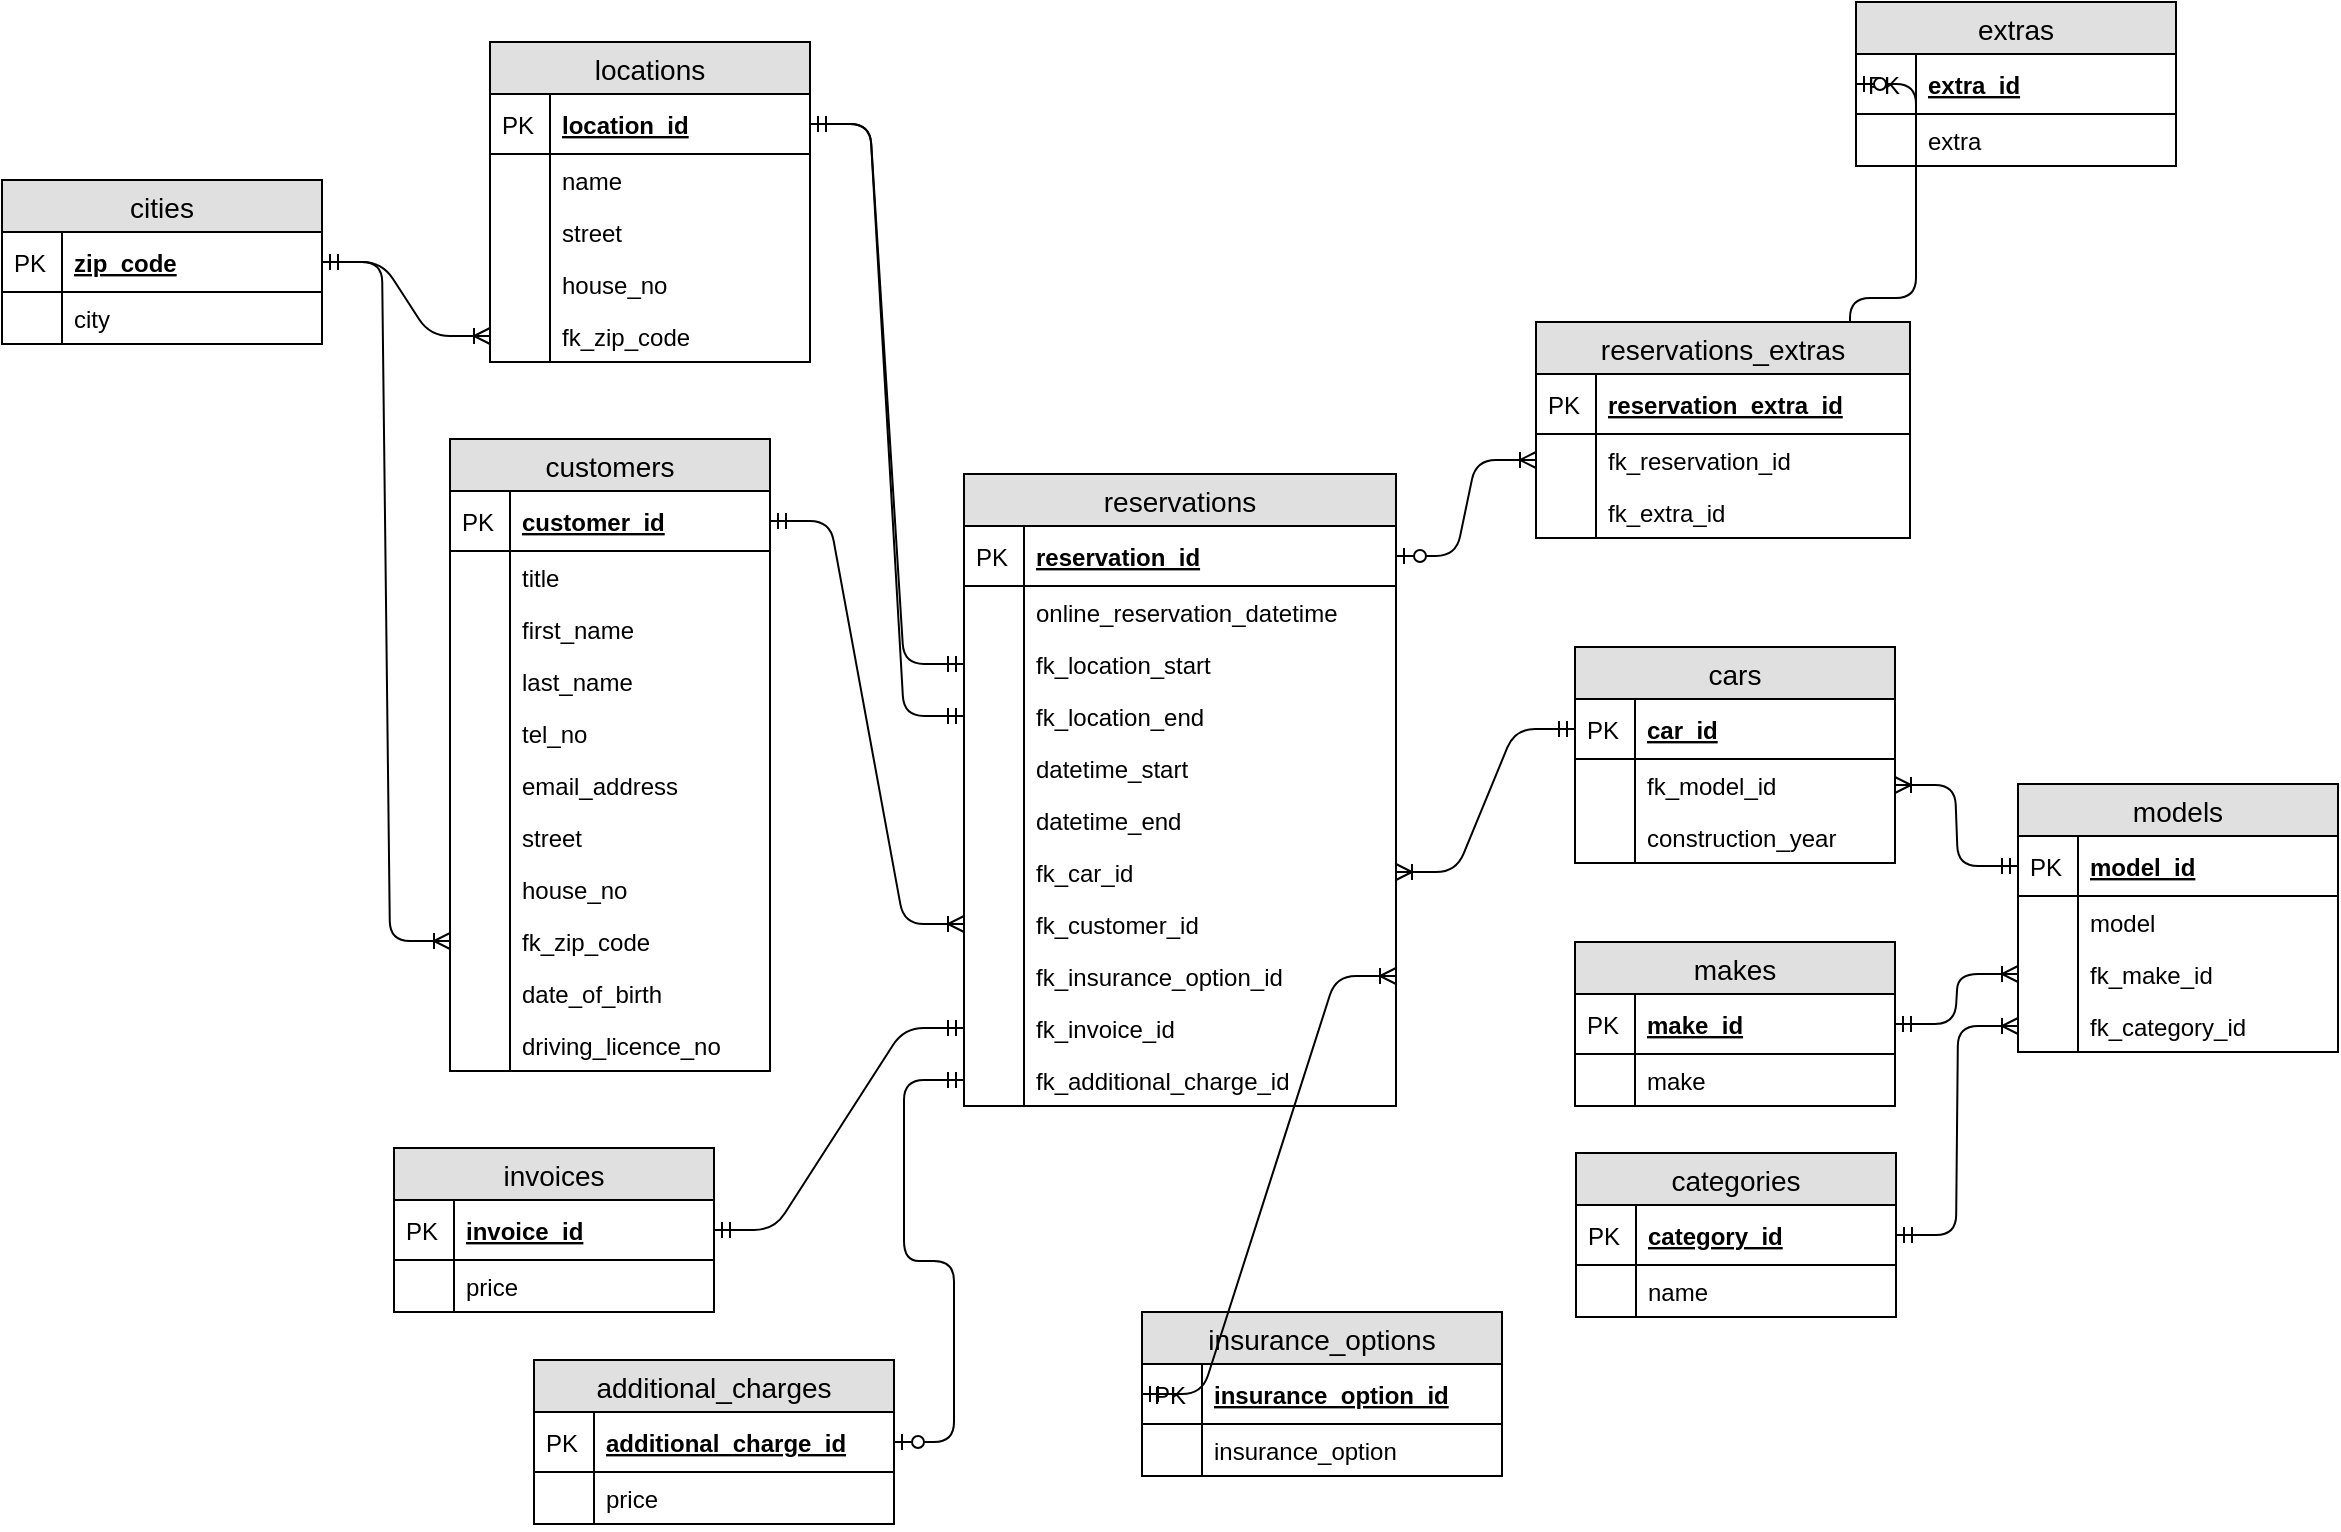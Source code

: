 <mxfile version="12.2.3" type="device" pages="1"><diagram id="7n17iwFOyVuLEDypHXCQ" name="Page-1"><mxGraphModel dx="1344" dy="816" grid="1" gridSize="10" guides="1" tooltips="1" connect="1" arrows="1" fold="1" page="1" pageScale="1" pageWidth="1169" pageHeight="827" math="0" shadow="0"><root><mxCell id="0"/><mxCell id="1" parent="0"/><mxCell id="Y1D33c3hWaW3C7XZ-ANZ-5" value="reservations" style="swimlane;fontStyle=0;childLayout=stackLayout;horizontal=1;startSize=26;fillColor=#e0e0e0;horizontalStack=0;resizeParent=1;resizeParentMax=0;resizeLast=0;collapsible=1;marginBottom=0;swimlaneFillColor=#ffffff;align=center;fontSize=14;" parent="1" vertex="1"><mxGeometry x="481" y="256" width="216" height="316" as="geometry"/></mxCell><mxCell id="Y1D33c3hWaW3C7XZ-ANZ-6" value="reservation_id" style="shape=partialRectangle;top=0;left=0;right=0;bottom=1;align=left;verticalAlign=middle;fillColor=none;spacingLeft=34;spacingRight=4;overflow=hidden;rotatable=0;points=[[0,0.5],[1,0.5]];portConstraint=eastwest;dropTarget=0;fontStyle=5;fontSize=12;" parent="Y1D33c3hWaW3C7XZ-ANZ-5" vertex="1"><mxGeometry y="26" width="216" height="30" as="geometry"/></mxCell><mxCell id="Y1D33c3hWaW3C7XZ-ANZ-7" value="PK" style="shape=partialRectangle;top=0;left=0;bottom=0;fillColor=none;align=left;verticalAlign=middle;spacingLeft=4;spacingRight=4;overflow=hidden;rotatable=0;points=[];portConstraint=eastwest;part=1;fontSize=12;" parent="Y1D33c3hWaW3C7XZ-ANZ-6" vertex="1" connectable="0"><mxGeometry width="30" height="30" as="geometry"/></mxCell><mxCell id="Ed9qlOw1HMcTBGeMo-ZO-76" value="online_reservation_datetime" style="shape=partialRectangle;top=0;left=0;right=0;bottom=0;align=left;verticalAlign=top;fillColor=none;spacingLeft=34;spacingRight=4;overflow=hidden;rotatable=0;points=[[0,0.5],[1,0.5]];portConstraint=eastwest;dropTarget=0;fontSize=12;" parent="Y1D33c3hWaW3C7XZ-ANZ-5" vertex="1"><mxGeometry y="56" width="216" height="26" as="geometry"/></mxCell><mxCell id="Ed9qlOw1HMcTBGeMo-ZO-77" value="" style="shape=partialRectangle;top=0;left=0;bottom=0;fillColor=none;align=left;verticalAlign=top;spacingLeft=4;spacingRight=4;overflow=hidden;rotatable=0;points=[];portConstraint=eastwest;part=1;fontSize=12;" parent="Ed9qlOw1HMcTBGeMo-ZO-76" vertex="1" connectable="0"><mxGeometry width="30" height="26" as="geometry"/></mxCell><mxCell id="Y1D33c3hWaW3C7XZ-ANZ-8" value="fk_location_start" style="shape=partialRectangle;top=0;left=0;right=0;bottom=0;align=left;verticalAlign=top;fillColor=none;spacingLeft=34;spacingRight=4;overflow=hidden;rotatable=0;points=[[0,0.5],[1,0.5]];portConstraint=eastwest;dropTarget=0;fontSize=12;" parent="Y1D33c3hWaW3C7XZ-ANZ-5" vertex="1"><mxGeometry y="82" width="216" height="26" as="geometry"/></mxCell><mxCell id="Y1D33c3hWaW3C7XZ-ANZ-9" value="" style="shape=partialRectangle;top=0;left=0;bottom=0;fillColor=none;align=left;verticalAlign=top;spacingLeft=4;spacingRight=4;overflow=hidden;rotatable=0;points=[];portConstraint=eastwest;part=1;fontSize=12;" parent="Y1D33c3hWaW3C7XZ-ANZ-8" vertex="1" connectable="0"><mxGeometry width="30" height="26" as="geometry"/></mxCell><mxCell id="Y1D33c3hWaW3C7XZ-ANZ-10" value="fk_location_end" style="shape=partialRectangle;top=0;left=0;right=0;bottom=0;align=left;verticalAlign=top;fillColor=none;spacingLeft=34;spacingRight=4;overflow=hidden;rotatable=0;points=[[0,0.5],[1,0.5]];portConstraint=eastwest;dropTarget=0;fontSize=12;" parent="Y1D33c3hWaW3C7XZ-ANZ-5" vertex="1"><mxGeometry y="108" width="216" height="26" as="geometry"/></mxCell><mxCell id="Y1D33c3hWaW3C7XZ-ANZ-11" value="" style="shape=partialRectangle;top=0;left=0;bottom=0;fillColor=none;align=left;verticalAlign=top;spacingLeft=4;spacingRight=4;overflow=hidden;rotatable=0;points=[];portConstraint=eastwest;part=1;fontSize=12;" parent="Y1D33c3hWaW3C7XZ-ANZ-10" vertex="1" connectable="0"><mxGeometry width="30" height="26" as="geometry"/></mxCell><mxCell id="Y1D33c3hWaW3C7XZ-ANZ-16" value="datetime_start" style="shape=partialRectangle;top=0;left=0;right=0;bottom=0;align=left;verticalAlign=top;fillColor=none;spacingLeft=34;spacingRight=4;overflow=hidden;rotatable=0;points=[[0,0.5],[1,0.5]];portConstraint=eastwest;dropTarget=0;fontSize=12;" parent="Y1D33c3hWaW3C7XZ-ANZ-5" vertex="1"><mxGeometry y="134" width="216" height="26" as="geometry"/></mxCell><mxCell id="Y1D33c3hWaW3C7XZ-ANZ-17" value="" style="shape=partialRectangle;top=0;left=0;bottom=0;fillColor=none;align=left;verticalAlign=top;spacingLeft=4;spacingRight=4;overflow=hidden;rotatable=0;points=[];portConstraint=eastwest;part=1;fontSize=12;" parent="Y1D33c3hWaW3C7XZ-ANZ-16" vertex="1" connectable="0"><mxGeometry width="30" height="26" as="geometry"/></mxCell><mxCell id="Y1D33c3hWaW3C7XZ-ANZ-12" value="datetime_end" style="shape=partialRectangle;top=0;left=0;right=0;bottom=0;align=left;verticalAlign=top;fillColor=none;spacingLeft=34;spacingRight=4;overflow=hidden;rotatable=0;points=[[0,0.5],[1,0.5]];portConstraint=eastwest;dropTarget=0;fontSize=12;" parent="Y1D33c3hWaW3C7XZ-ANZ-5" vertex="1"><mxGeometry y="160" width="216" height="26" as="geometry"/></mxCell><mxCell id="Y1D33c3hWaW3C7XZ-ANZ-13" value="" style="shape=partialRectangle;top=0;left=0;bottom=0;fillColor=none;align=left;verticalAlign=top;spacingLeft=4;spacingRight=4;overflow=hidden;rotatable=0;points=[];portConstraint=eastwest;part=1;fontSize=12;" parent="Y1D33c3hWaW3C7XZ-ANZ-12" vertex="1" connectable="0"><mxGeometry width="30" height="26" as="geometry"/></mxCell><mxCell id="Y1D33c3hWaW3C7XZ-ANZ-68" value="fk_car_id" style="shape=partialRectangle;top=0;left=0;right=0;bottom=0;align=left;verticalAlign=top;fillColor=none;spacingLeft=34;spacingRight=4;overflow=hidden;rotatable=0;points=[[0,0.5],[1,0.5]];portConstraint=eastwest;dropTarget=0;fontSize=12;" parent="Y1D33c3hWaW3C7XZ-ANZ-5" vertex="1"><mxGeometry y="186" width="216" height="26" as="geometry"/></mxCell><mxCell id="Y1D33c3hWaW3C7XZ-ANZ-69" value="" style="shape=partialRectangle;top=0;left=0;bottom=0;fillColor=none;align=left;verticalAlign=top;spacingLeft=4;spacingRight=4;overflow=hidden;rotatable=0;points=[];portConstraint=eastwest;part=1;fontSize=12;" parent="Y1D33c3hWaW3C7XZ-ANZ-68" vertex="1" connectable="0"><mxGeometry width="30" height="26" as="geometry"/></mxCell><mxCell id="Y1D33c3hWaW3C7XZ-ANZ-96" value="fk_customer_id" style="shape=partialRectangle;top=0;left=0;right=0;bottom=0;align=left;verticalAlign=top;fillColor=none;spacingLeft=34;spacingRight=4;overflow=hidden;rotatable=0;points=[[0,0.5],[1,0.5]];portConstraint=eastwest;dropTarget=0;fontSize=12;" parent="Y1D33c3hWaW3C7XZ-ANZ-5" vertex="1"><mxGeometry y="212" width="216" height="26" as="geometry"/></mxCell><mxCell id="Y1D33c3hWaW3C7XZ-ANZ-97" value="" style="shape=partialRectangle;top=0;left=0;bottom=0;fillColor=none;align=left;verticalAlign=top;spacingLeft=4;spacingRight=4;overflow=hidden;rotatable=0;points=[];portConstraint=eastwest;part=1;fontSize=12;" parent="Y1D33c3hWaW3C7XZ-ANZ-96" vertex="1" connectable="0"><mxGeometry width="30" height="26" as="geometry"/></mxCell><mxCell id="Y1D33c3hWaW3C7XZ-ANZ-158" value="fk_insurance_option_id" style="shape=partialRectangle;top=0;left=0;right=0;bottom=0;align=left;verticalAlign=top;fillColor=none;spacingLeft=34;spacingRight=4;overflow=hidden;rotatable=0;points=[[0,0.5],[1,0.5]];portConstraint=eastwest;dropTarget=0;fontSize=12;" parent="Y1D33c3hWaW3C7XZ-ANZ-5" vertex="1"><mxGeometry y="238" width="216" height="26" as="geometry"/></mxCell><mxCell id="Y1D33c3hWaW3C7XZ-ANZ-159" value="" style="shape=partialRectangle;top=0;left=0;bottom=0;fillColor=none;align=left;verticalAlign=top;spacingLeft=4;spacingRight=4;overflow=hidden;rotatable=0;points=[];portConstraint=eastwest;part=1;fontSize=12;" parent="Y1D33c3hWaW3C7XZ-ANZ-158" vertex="1" connectable="0"><mxGeometry width="30" height="26" as="geometry"/></mxCell><mxCell id="Ed9qlOw1HMcTBGeMo-ZO-42" value="fk_invoice_id" style="shape=partialRectangle;top=0;left=0;right=0;bottom=0;align=left;verticalAlign=top;fillColor=none;spacingLeft=34;spacingRight=4;overflow=hidden;rotatable=0;points=[[0,0.5],[1,0.5]];portConstraint=eastwest;dropTarget=0;fontSize=12;" parent="Y1D33c3hWaW3C7XZ-ANZ-5" vertex="1"><mxGeometry y="264" width="216" height="26" as="geometry"/></mxCell><mxCell id="Ed9qlOw1HMcTBGeMo-ZO-43" value="" style="shape=partialRectangle;top=0;left=0;bottom=0;fillColor=none;align=left;verticalAlign=top;spacingLeft=4;spacingRight=4;overflow=hidden;rotatable=0;points=[];portConstraint=eastwest;part=1;fontSize=12;" parent="Ed9qlOw1HMcTBGeMo-ZO-42" vertex="1" connectable="0"><mxGeometry width="30" height="26" as="geometry"/></mxCell><mxCell id="Ed9qlOw1HMcTBGeMo-ZO-84" value="fk_additional_charge_id" style="shape=partialRectangle;top=0;left=0;right=0;bottom=0;align=left;verticalAlign=top;fillColor=none;spacingLeft=34;spacingRight=4;overflow=hidden;rotatable=0;points=[[0,0.5],[1,0.5]];portConstraint=eastwest;dropTarget=0;fontSize=12;" parent="Y1D33c3hWaW3C7XZ-ANZ-5" vertex="1"><mxGeometry y="290" width="216" height="26" as="geometry"/></mxCell><mxCell id="Ed9qlOw1HMcTBGeMo-ZO-85" value="" style="shape=partialRectangle;top=0;left=0;bottom=0;fillColor=none;align=left;verticalAlign=top;spacingLeft=4;spacingRight=4;overflow=hidden;rotatable=0;points=[];portConstraint=eastwest;part=1;fontSize=12;" parent="Ed9qlOw1HMcTBGeMo-ZO-84" vertex="1" connectable="0"><mxGeometry width="30" height="26" as="geometry"/></mxCell><mxCell id="Y1D33c3hWaW3C7XZ-ANZ-18" value="locations" style="swimlane;fontStyle=0;childLayout=stackLayout;horizontal=1;startSize=26;fillColor=#e0e0e0;horizontalStack=0;resizeParent=1;resizeParentMax=0;resizeLast=0;collapsible=1;marginBottom=0;swimlaneFillColor=#ffffff;align=center;fontSize=14;" parent="1" vertex="1"><mxGeometry x="244" y="40" width="160" height="160" as="geometry"/></mxCell><mxCell id="Y1D33c3hWaW3C7XZ-ANZ-52" value="location_id" style="shape=partialRectangle;top=0;left=0;right=0;bottom=1;align=left;verticalAlign=middle;fillColor=none;spacingLeft=34;spacingRight=4;overflow=hidden;rotatable=0;points=[[0,0.5],[1,0.5]];portConstraint=eastwest;dropTarget=0;fontStyle=5;fontSize=12;" parent="Y1D33c3hWaW3C7XZ-ANZ-18" vertex="1"><mxGeometry y="26" width="160" height="30" as="geometry"/></mxCell><mxCell id="Y1D33c3hWaW3C7XZ-ANZ-53" value="PK" style="shape=partialRectangle;top=0;left=0;bottom=0;fillColor=none;align=left;verticalAlign=middle;spacingLeft=4;spacingRight=4;overflow=hidden;rotatable=0;points=[];portConstraint=eastwest;part=1;fontSize=12;" parent="Y1D33c3hWaW3C7XZ-ANZ-52" vertex="1" connectable="0"><mxGeometry width="30" height="30" as="geometry"/></mxCell><mxCell id="Y1D33c3hWaW3C7XZ-ANZ-21" value="name" style="shape=partialRectangle;top=0;left=0;right=0;bottom=0;align=left;verticalAlign=top;fillColor=none;spacingLeft=34;spacingRight=4;overflow=hidden;rotatable=0;points=[[0,0.5],[1,0.5]];portConstraint=eastwest;dropTarget=0;fontSize=12;" parent="Y1D33c3hWaW3C7XZ-ANZ-18" vertex="1"><mxGeometry y="56" width="160" height="26" as="geometry"/></mxCell><mxCell id="Y1D33c3hWaW3C7XZ-ANZ-22" value="" style="shape=partialRectangle;top=0;left=0;bottom=0;fillColor=none;align=left;verticalAlign=top;spacingLeft=4;spacingRight=4;overflow=hidden;rotatable=0;points=[];portConstraint=eastwest;part=1;fontSize=12;" parent="Y1D33c3hWaW3C7XZ-ANZ-21" vertex="1" connectable="0"><mxGeometry width="30" height="26" as="geometry"/></mxCell><mxCell id="Y1D33c3hWaW3C7XZ-ANZ-23" value="street" style="shape=partialRectangle;top=0;left=0;right=0;bottom=0;align=left;verticalAlign=top;fillColor=none;spacingLeft=34;spacingRight=4;overflow=hidden;rotatable=0;points=[[0,0.5],[1,0.5]];portConstraint=eastwest;dropTarget=0;fontSize=12;" parent="Y1D33c3hWaW3C7XZ-ANZ-18" vertex="1"><mxGeometry y="82" width="160" height="26" as="geometry"/></mxCell><mxCell id="Y1D33c3hWaW3C7XZ-ANZ-24" value="" style="shape=partialRectangle;top=0;left=0;bottom=0;fillColor=none;align=left;verticalAlign=top;spacingLeft=4;spacingRight=4;overflow=hidden;rotatable=0;points=[];portConstraint=eastwest;part=1;fontSize=12;" parent="Y1D33c3hWaW3C7XZ-ANZ-23" vertex="1" connectable="0"><mxGeometry width="30" height="26" as="geometry"/></mxCell><mxCell id="Y1D33c3hWaW3C7XZ-ANZ-25" value="house_no" style="shape=partialRectangle;top=0;left=0;right=0;bottom=0;align=left;verticalAlign=top;fillColor=none;spacingLeft=34;spacingRight=4;overflow=hidden;rotatable=0;points=[[0,0.5],[1,0.5]];portConstraint=eastwest;dropTarget=0;fontSize=12;" parent="Y1D33c3hWaW3C7XZ-ANZ-18" vertex="1"><mxGeometry y="108" width="160" height="26" as="geometry"/></mxCell><mxCell id="Y1D33c3hWaW3C7XZ-ANZ-26" value="" style="shape=partialRectangle;top=0;left=0;bottom=0;fillColor=none;align=left;verticalAlign=top;spacingLeft=4;spacingRight=4;overflow=hidden;rotatable=0;points=[];portConstraint=eastwest;part=1;fontSize=12;" parent="Y1D33c3hWaW3C7XZ-ANZ-25" vertex="1" connectable="0"><mxGeometry width="30" height="26" as="geometry"/></mxCell><mxCell id="Y1D33c3hWaW3C7XZ-ANZ-33" value="fk_zip_code" style="shape=partialRectangle;top=0;left=0;right=0;bottom=0;align=left;verticalAlign=top;fillColor=none;spacingLeft=34;spacingRight=4;overflow=hidden;rotatable=0;points=[[0,0.5],[1,0.5]];portConstraint=eastwest;dropTarget=0;fontSize=12;" parent="Y1D33c3hWaW3C7XZ-ANZ-18" vertex="1"><mxGeometry y="134" width="160" height="26" as="geometry"/></mxCell><mxCell id="Y1D33c3hWaW3C7XZ-ANZ-34" value="" style="shape=partialRectangle;top=0;left=0;bottom=0;fillColor=none;align=left;verticalAlign=top;spacingLeft=4;spacingRight=4;overflow=hidden;rotatable=0;points=[];portConstraint=eastwest;part=1;fontSize=12;" parent="Y1D33c3hWaW3C7XZ-ANZ-33" vertex="1" connectable="0"><mxGeometry width="30" height="26" as="geometry"/></mxCell><mxCell id="Y1D33c3hWaW3C7XZ-ANZ-35" value="cities" style="swimlane;fontStyle=0;childLayout=stackLayout;horizontal=1;startSize=26;fillColor=#e0e0e0;horizontalStack=0;resizeParent=1;resizeParentMax=0;resizeLast=0;collapsible=1;marginBottom=0;swimlaneFillColor=#ffffff;align=center;fontSize=14;" parent="1" vertex="1"><mxGeometry y="109" width="160" height="82" as="geometry"/></mxCell><mxCell id="Y1D33c3hWaW3C7XZ-ANZ-36" value="zip_code" style="shape=partialRectangle;top=0;left=0;right=0;bottom=1;align=left;verticalAlign=middle;fillColor=none;spacingLeft=34;spacingRight=4;overflow=hidden;rotatable=0;points=[[0,0.5],[1,0.5]];portConstraint=eastwest;dropTarget=0;fontStyle=5;fontSize=12;" parent="Y1D33c3hWaW3C7XZ-ANZ-35" vertex="1"><mxGeometry y="26" width="160" height="30" as="geometry"/></mxCell><mxCell id="Y1D33c3hWaW3C7XZ-ANZ-37" value="PK" style="shape=partialRectangle;top=0;left=0;bottom=0;fillColor=none;align=left;verticalAlign=middle;spacingLeft=4;spacingRight=4;overflow=hidden;rotatable=0;points=[];portConstraint=eastwest;part=1;fontSize=12;" parent="Y1D33c3hWaW3C7XZ-ANZ-36" vertex="1" connectable="0"><mxGeometry width="30" height="30" as="geometry"/></mxCell><mxCell id="Y1D33c3hWaW3C7XZ-ANZ-93" value="city" style="shape=partialRectangle;top=0;left=0;right=0;bottom=0;align=left;verticalAlign=top;fillColor=none;spacingLeft=34;spacingRight=4;overflow=hidden;rotatable=0;points=[[0,0.5],[1,0.5]];portConstraint=eastwest;dropTarget=0;fontSize=12;" parent="Y1D33c3hWaW3C7XZ-ANZ-35" vertex="1"><mxGeometry y="56" width="160" height="26" as="geometry"/></mxCell><mxCell id="Y1D33c3hWaW3C7XZ-ANZ-94" value="" style="shape=partialRectangle;top=0;left=0;bottom=0;fillColor=none;align=left;verticalAlign=top;spacingLeft=4;spacingRight=4;overflow=hidden;rotatable=0;points=[];portConstraint=eastwest;part=1;fontSize=12;" parent="Y1D33c3hWaW3C7XZ-ANZ-93" vertex="1" connectable="0"><mxGeometry width="30" height="26" as="geometry"/></mxCell><mxCell id="Y1D33c3hWaW3C7XZ-ANZ-54" value="" style="edgeStyle=entityRelationEdgeStyle;fontSize=12;html=1;endArrow=ERmandOne;startArrow=ERmandOne;strokeColor=#000000;entryX=0;entryY=0.5;entryDx=0;entryDy=0;exitX=1;exitY=0.5;exitDx=0;exitDy=0;" parent="1" source="Y1D33c3hWaW3C7XZ-ANZ-52" target="Y1D33c3hWaW3C7XZ-ANZ-8" edge="1"><mxGeometry width="100" height="100" relative="1" as="geometry"><mxPoint x="511" y="70" as="sourcePoint"/><mxPoint x="776" y="-81" as="targetPoint"/></mxGeometry></mxCell><mxCell id="Y1D33c3hWaW3C7XZ-ANZ-55" value="cars" style="swimlane;fontStyle=0;childLayout=stackLayout;horizontal=1;startSize=26;fillColor=#e0e0e0;horizontalStack=0;resizeParent=1;resizeParentMax=0;resizeLast=0;collapsible=1;marginBottom=0;swimlaneFillColor=#ffffff;align=center;fontSize=14;" parent="1" vertex="1"><mxGeometry x="786.5" y="342.5" width="160" height="108" as="geometry"/></mxCell><mxCell id="Y1D33c3hWaW3C7XZ-ANZ-56" value="car_id" style="shape=partialRectangle;top=0;left=0;right=0;bottom=1;align=left;verticalAlign=middle;fillColor=none;spacingLeft=34;spacingRight=4;overflow=hidden;rotatable=0;points=[[0,0.5],[1,0.5]];portConstraint=eastwest;dropTarget=0;fontStyle=5;fontSize=12;" parent="Y1D33c3hWaW3C7XZ-ANZ-55" vertex="1"><mxGeometry y="26" width="160" height="30" as="geometry"/></mxCell><mxCell id="Y1D33c3hWaW3C7XZ-ANZ-57" value="PK" style="shape=partialRectangle;top=0;left=0;bottom=0;fillColor=none;align=left;verticalAlign=middle;spacingLeft=4;spacingRight=4;overflow=hidden;rotatable=0;points=[];portConstraint=eastwest;part=1;fontSize=12;" parent="Y1D33c3hWaW3C7XZ-ANZ-56" vertex="1" connectable="0"><mxGeometry width="30" height="30" as="geometry"/></mxCell><mxCell id="Y1D33c3hWaW3C7XZ-ANZ-58" value="fk_model_id" style="shape=partialRectangle;top=0;left=0;right=0;bottom=0;align=left;verticalAlign=top;fillColor=none;spacingLeft=34;spacingRight=4;overflow=hidden;rotatable=0;points=[[0,0.5],[1,0.5]];portConstraint=eastwest;dropTarget=0;fontSize=12;" parent="Y1D33c3hWaW3C7XZ-ANZ-55" vertex="1"><mxGeometry y="56" width="160" height="26" as="geometry"/></mxCell><mxCell id="Y1D33c3hWaW3C7XZ-ANZ-59" value="" style="shape=partialRectangle;top=0;left=0;bottom=0;fillColor=none;align=left;verticalAlign=top;spacingLeft=4;spacingRight=4;overflow=hidden;rotatable=0;points=[];portConstraint=eastwest;part=1;fontSize=12;" parent="Y1D33c3hWaW3C7XZ-ANZ-58" vertex="1" connectable="0"><mxGeometry width="30" height="26" as="geometry"/></mxCell><mxCell id="Y1D33c3hWaW3C7XZ-ANZ-62" value="construction_year" style="shape=partialRectangle;top=0;left=0;right=0;bottom=0;align=left;verticalAlign=top;fillColor=none;spacingLeft=34;spacingRight=4;overflow=hidden;rotatable=0;points=[[0,0.5],[1,0.5]];portConstraint=eastwest;dropTarget=0;fontSize=12;" parent="Y1D33c3hWaW3C7XZ-ANZ-55" vertex="1"><mxGeometry y="82" width="160" height="26" as="geometry"/></mxCell><mxCell id="Y1D33c3hWaW3C7XZ-ANZ-63" value="" style="shape=partialRectangle;top=0;left=0;bottom=0;fillColor=none;align=left;verticalAlign=top;spacingLeft=4;spacingRight=4;overflow=hidden;rotatable=0;points=[];portConstraint=eastwest;part=1;fontSize=12;" parent="Y1D33c3hWaW3C7XZ-ANZ-62" vertex="1" connectable="0"><mxGeometry width="30" height="26" as="geometry"/></mxCell><mxCell id="Y1D33c3hWaW3C7XZ-ANZ-70" value="" style="edgeStyle=entityRelationEdgeStyle;fontSize=12;html=1;endArrow=ERmandOne;startArrow=ERoneToMany;strokeColor=#000000;exitX=1;exitY=0.5;exitDx=0;exitDy=0;entryX=0;entryY=0.5;entryDx=0;entryDy=0;startFill=0;endFill=0;" parent="1" source="Y1D33c3hWaW3C7XZ-ANZ-68" target="Y1D33c3hWaW3C7XZ-ANZ-56" edge="1"><mxGeometry width="100" height="100" relative="1" as="geometry"><mxPoint x="725.786" y="268" as="sourcePoint"/><mxPoint x="835.5" y="9.0" as="targetPoint"/></mxGeometry></mxCell><mxCell id="Y1D33c3hWaW3C7XZ-ANZ-71" value="customers" style="swimlane;fontStyle=0;childLayout=stackLayout;horizontal=1;startSize=26;fillColor=#e0e0e0;horizontalStack=0;resizeParent=1;resizeParentMax=0;resizeLast=0;collapsible=1;marginBottom=0;swimlaneFillColor=#ffffff;align=center;fontSize=14;" parent="1" vertex="1"><mxGeometry x="224" y="238.5" width="160" height="316" as="geometry"/></mxCell><mxCell id="Y1D33c3hWaW3C7XZ-ANZ-72" value="customer_id" style="shape=partialRectangle;top=0;left=0;right=0;bottom=1;align=left;verticalAlign=middle;fillColor=none;spacingLeft=34;spacingRight=4;overflow=hidden;rotatable=0;points=[[0,0.5],[1,0.5]];portConstraint=eastwest;dropTarget=0;fontStyle=5;fontSize=12;" parent="Y1D33c3hWaW3C7XZ-ANZ-71" vertex="1"><mxGeometry y="26" width="160" height="30" as="geometry"/></mxCell><mxCell id="Y1D33c3hWaW3C7XZ-ANZ-73" value="PK" style="shape=partialRectangle;top=0;left=0;bottom=0;fillColor=none;align=left;verticalAlign=middle;spacingLeft=4;spacingRight=4;overflow=hidden;rotatable=0;points=[];portConstraint=eastwest;part=1;fontSize=12;" parent="Y1D33c3hWaW3C7XZ-ANZ-72" vertex="1" connectable="0"><mxGeometry width="30" height="30" as="geometry"/></mxCell><mxCell id="Ed9qlOw1HMcTBGeMo-ZO-20" value="title" style="shape=partialRectangle;top=0;left=0;right=0;bottom=0;align=left;verticalAlign=top;fillColor=none;spacingLeft=34;spacingRight=4;overflow=hidden;rotatable=0;points=[[0,0.5],[1,0.5]];portConstraint=eastwest;dropTarget=0;fontSize=12;" parent="Y1D33c3hWaW3C7XZ-ANZ-71" vertex="1"><mxGeometry y="56" width="160" height="26" as="geometry"/></mxCell><mxCell id="Ed9qlOw1HMcTBGeMo-ZO-21" value="" style="shape=partialRectangle;top=0;left=0;bottom=0;fillColor=none;align=left;verticalAlign=top;spacingLeft=4;spacingRight=4;overflow=hidden;rotatable=0;points=[];portConstraint=eastwest;part=1;fontSize=12;" parent="Ed9qlOw1HMcTBGeMo-ZO-20" vertex="1" connectable="0"><mxGeometry width="30" height="26" as="geometry"/></mxCell><mxCell id="Y1D33c3hWaW3C7XZ-ANZ-74" value="first_name" style="shape=partialRectangle;top=0;left=0;right=0;bottom=0;align=left;verticalAlign=top;fillColor=none;spacingLeft=34;spacingRight=4;overflow=hidden;rotatable=0;points=[[0,0.5],[1,0.5]];portConstraint=eastwest;dropTarget=0;fontSize=12;" parent="Y1D33c3hWaW3C7XZ-ANZ-71" vertex="1"><mxGeometry y="82" width="160" height="26" as="geometry"/></mxCell><mxCell id="Y1D33c3hWaW3C7XZ-ANZ-75" value="" style="shape=partialRectangle;top=0;left=0;bottom=0;fillColor=none;align=left;verticalAlign=top;spacingLeft=4;spacingRight=4;overflow=hidden;rotatable=0;points=[];portConstraint=eastwest;part=1;fontSize=12;" parent="Y1D33c3hWaW3C7XZ-ANZ-74" vertex="1" connectable="0"><mxGeometry width="30" height="26" as="geometry"/></mxCell><mxCell id="Y1D33c3hWaW3C7XZ-ANZ-76" value="last_name" style="shape=partialRectangle;top=0;left=0;right=0;bottom=0;align=left;verticalAlign=top;fillColor=none;spacingLeft=34;spacingRight=4;overflow=hidden;rotatable=0;points=[[0,0.5],[1,0.5]];portConstraint=eastwest;dropTarget=0;fontSize=12;" parent="Y1D33c3hWaW3C7XZ-ANZ-71" vertex="1"><mxGeometry y="108" width="160" height="26" as="geometry"/></mxCell><mxCell id="Y1D33c3hWaW3C7XZ-ANZ-77" value="" style="shape=partialRectangle;top=0;left=0;bottom=0;fillColor=none;align=left;verticalAlign=top;spacingLeft=4;spacingRight=4;overflow=hidden;rotatable=0;points=[];portConstraint=eastwest;part=1;fontSize=12;" parent="Y1D33c3hWaW3C7XZ-ANZ-76" vertex="1" connectable="0"><mxGeometry width="30" height="26" as="geometry"/></mxCell><mxCell id="Ed9qlOw1HMcTBGeMo-ZO-22" value="tel_no" style="shape=partialRectangle;top=0;left=0;right=0;bottom=0;align=left;verticalAlign=top;fillColor=none;spacingLeft=34;spacingRight=4;overflow=hidden;rotatable=0;points=[[0,0.5],[1,0.5]];portConstraint=eastwest;dropTarget=0;fontSize=12;" parent="Y1D33c3hWaW3C7XZ-ANZ-71" vertex="1"><mxGeometry y="134" width="160" height="26" as="geometry"/></mxCell><mxCell id="Ed9qlOw1HMcTBGeMo-ZO-23" value="" style="shape=partialRectangle;top=0;left=0;bottom=0;fillColor=none;align=left;verticalAlign=top;spacingLeft=4;spacingRight=4;overflow=hidden;rotatable=0;points=[];portConstraint=eastwest;part=1;fontSize=12;" parent="Ed9qlOw1HMcTBGeMo-ZO-22" vertex="1" connectable="0"><mxGeometry width="30" height="26" as="geometry"/></mxCell><mxCell id="Ed9qlOw1HMcTBGeMo-ZO-18" value="email_address" style="shape=partialRectangle;top=0;left=0;right=0;bottom=0;align=left;verticalAlign=top;fillColor=none;spacingLeft=34;spacingRight=4;overflow=hidden;rotatable=0;points=[[0,0.5],[1,0.5]];portConstraint=eastwest;dropTarget=0;fontSize=12;" parent="Y1D33c3hWaW3C7XZ-ANZ-71" vertex="1"><mxGeometry y="160" width="160" height="26" as="geometry"/></mxCell><mxCell id="Ed9qlOw1HMcTBGeMo-ZO-19" value="" style="shape=partialRectangle;top=0;left=0;bottom=0;fillColor=none;align=left;verticalAlign=top;spacingLeft=4;spacingRight=4;overflow=hidden;rotatable=0;points=[];portConstraint=eastwest;part=1;fontSize=12;" parent="Ed9qlOw1HMcTBGeMo-ZO-18" vertex="1" connectable="0"><mxGeometry width="30" height="26" as="geometry"/></mxCell><mxCell id="Y1D33c3hWaW3C7XZ-ANZ-78" value="street" style="shape=partialRectangle;top=0;left=0;right=0;bottom=0;align=left;verticalAlign=top;fillColor=none;spacingLeft=34;spacingRight=4;overflow=hidden;rotatable=0;points=[[0,0.5],[1,0.5]];portConstraint=eastwest;dropTarget=0;fontSize=12;" parent="Y1D33c3hWaW3C7XZ-ANZ-71" vertex="1"><mxGeometry y="186" width="160" height="26" as="geometry"/></mxCell><mxCell id="Y1D33c3hWaW3C7XZ-ANZ-79" value="" style="shape=partialRectangle;top=0;left=0;bottom=0;fillColor=none;align=left;verticalAlign=top;spacingLeft=4;spacingRight=4;overflow=hidden;rotatable=0;points=[];portConstraint=eastwest;part=1;fontSize=12;" parent="Y1D33c3hWaW3C7XZ-ANZ-78" vertex="1" connectable="0"><mxGeometry width="30" height="26" as="geometry"/></mxCell><mxCell id="Y1D33c3hWaW3C7XZ-ANZ-80" value="house_no" style="shape=partialRectangle;top=0;left=0;right=0;bottom=0;align=left;verticalAlign=top;fillColor=none;spacingLeft=34;spacingRight=4;overflow=hidden;rotatable=0;points=[[0,0.5],[1,0.5]];portConstraint=eastwest;dropTarget=0;fontSize=12;" parent="Y1D33c3hWaW3C7XZ-ANZ-71" vertex="1"><mxGeometry y="212" width="160" height="26" as="geometry"/></mxCell><mxCell id="Y1D33c3hWaW3C7XZ-ANZ-81" value="" style="shape=partialRectangle;top=0;left=0;bottom=0;fillColor=none;align=left;verticalAlign=top;spacingLeft=4;spacingRight=4;overflow=hidden;rotatable=0;points=[];portConstraint=eastwest;part=1;fontSize=12;" parent="Y1D33c3hWaW3C7XZ-ANZ-80" vertex="1" connectable="0"><mxGeometry width="30" height="26" as="geometry"/></mxCell><mxCell id="Y1D33c3hWaW3C7XZ-ANZ-82" value="fk_zip_code" style="shape=partialRectangle;top=0;left=0;right=0;bottom=0;align=left;verticalAlign=top;fillColor=none;spacingLeft=34;spacingRight=4;overflow=hidden;rotatable=0;points=[[0,0.5],[1,0.5]];portConstraint=eastwest;dropTarget=0;fontSize=12;" parent="Y1D33c3hWaW3C7XZ-ANZ-71" vertex="1"><mxGeometry y="238" width="160" height="26" as="geometry"/></mxCell><mxCell id="Y1D33c3hWaW3C7XZ-ANZ-83" value="" style="shape=partialRectangle;top=0;left=0;bottom=0;fillColor=none;align=left;verticalAlign=top;spacingLeft=4;spacingRight=4;overflow=hidden;rotatable=0;points=[];portConstraint=eastwest;part=1;fontSize=12;" parent="Y1D33c3hWaW3C7XZ-ANZ-82" vertex="1" connectable="0"><mxGeometry width="30" height="26" as="geometry"/></mxCell><mxCell id="Y1D33c3hWaW3C7XZ-ANZ-87" value="date_of_birth" style="shape=partialRectangle;top=0;left=0;right=0;bottom=0;align=left;verticalAlign=top;fillColor=none;spacingLeft=34;spacingRight=4;overflow=hidden;rotatable=0;points=[[0,0.5],[1,0.5]];portConstraint=eastwest;dropTarget=0;fontSize=12;" parent="Y1D33c3hWaW3C7XZ-ANZ-71" vertex="1"><mxGeometry y="264" width="160" height="26" as="geometry"/></mxCell><mxCell id="Y1D33c3hWaW3C7XZ-ANZ-88" value="" style="shape=partialRectangle;top=0;left=0;bottom=0;fillColor=none;align=left;verticalAlign=top;spacingLeft=4;spacingRight=4;overflow=hidden;rotatable=0;points=[];portConstraint=eastwest;part=1;fontSize=12;" parent="Y1D33c3hWaW3C7XZ-ANZ-87" vertex="1" connectable="0"><mxGeometry width="30" height="26" as="geometry"/></mxCell><mxCell id="Y1D33c3hWaW3C7XZ-ANZ-89" value="driving_licence_no" style="shape=partialRectangle;top=0;left=0;right=0;bottom=0;align=left;verticalAlign=top;fillColor=none;spacingLeft=34;spacingRight=4;overflow=hidden;rotatable=0;points=[[0,0.5],[1,0.5]];portConstraint=eastwest;dropTarget=0;fontSize=12;" parent="Y1D33c3hWaW3C7XZ-ANZ-71" vertex="1"><mxGeometry y="290" width="160" height="26" as="geometry"/></mxCell><mxCell id="Y1D33c3hWaW3C7XZ-ANZ-90" value="" style="shape=partialRectangle;top=0;left=0;bottom=0;fillColor=none;align=left;verticalAlign=top;spacingLeft=4;spacingRight=4;overflow=hidden;rotatable=0;points=[];portConstraint=eastwest;part=1;fontSize=12;" parent="Y1D33c3hWaW3C7XZ-ANZ-89" vertex="1" connectable="0"><mxGeometry width="30" height="26" as="geometry"/></mxCell><mxCell id="Y1D33c3hWaW3C7XZ-ANZ-95" value="" style="edgeStyle=entityRelationEdgeStyle;fontSize=12;html=1;endArrow=ERoneToMany;strokeColor=#000000;entryX=0;entryY=0.5;entryDx=0;entryDy=0;exitX=1;exitY=0.5;exitDx=0;exitDy=0;startArrow=ERmandOne;startFill=0;" parent="1" source="Y1D33c3hWaW3C7XZ-ANZ-36" target="Y1D33c3hWaW3C7XZ-ANZ-33" edge="1"><mxGeometry width="100" height="100" relative="1" as="geometry"><mxPoint x="256" y="479" as="sourcePoint"/><mxPoint x="356" y="379" as="targetPoint"/></mxGeometry></mxCell><mxCell id="Y1D33c3hWaW3C7XZ-ANZ-98" value="" style="edgeStyle=entityRelationEdgeStyle;fontSize=12;html=1;endArrow=ERoneToMany;startArrow=ERmandOne;strokeColor=#000000;entryX=0;entryY=0.5;entryDx=0;entryDy=0;exitX=1;exitY=0.5;exitDx=0;exitDy=0;endFill=0;startFill=0;" parent="1" source="Y1D33c3hWaW3C7XZ-ANZ-72" target="Y1D33c3hWaW3C7XZ-ANZ-96" edge="1"><mxGeometry width="100" height="100" relative="1" as="geometry"><mxPoint x="216" y="499" as="sourcePoint"/><mxPoint x="316" y="399" as="targetPoint"/></mxGeometry></mxCell><mxCell id="Y1D33c3hWaW3C7XZ-ANZ-99" value="invoices" style="swimlane;fontStyle=0;childLayout=stackLayout;horizontal=1;startSize=26;fillColor=#e0e0e0;horizontalStack=0;resizeParent=1;resizeParentMax=0;resizeLast=0;collapsible=1;marginBottom=0;swimlaneFillColor=#ffffff;align=center;fontSize=14;" parent="1" vertex="1"><mxGeometry x="196" y="593" width="160" height="82" as="geometry"/></mxCell><mxCell id="Y1D33c3hWaW3C7XZ-ANZ-100" value="invoice_id" style="shape=partialRectangle;top=0;left=0;right=0;bottom=1;align=left;verticalAlign=middle;fillColor=none;spacingLeft=34;spacingRight=4;overflow=hidden;rotatable=0;points=[[0,0.5],[1,0.5]];portConstraint=eastwest;dropTarget=0;fontStyle=5;fontSize=12;" parent="Y1D33c3hWaW3C7XZ-ANZ-99" vertex="1"><mxGeometry y="26" width="160" height="30" as="geometry"/></mxCell><mxCell id="Y1D33c3hWaW3C7XZ-ANZ-101" value="PK" style="shape=partialRectangle;top=0;left=0;bottom=0;fillColor=none;align=left;verticalAlign=middle;spacingLeft=4;spacingRight=4;overflow=hidden;rotatable=0;points=[];portConstraint=eastwest;part=1;fontSize=12;" parent="Y1D33c3hWaW3C7XZ-ANZ-100" vertex="1" connectable="0"><mxGeometry width="30" height="30" as="geometry"/></mxCell><mxCell id="Y1D33c3hWaW3C7XZ-ANZ-104" value="price" style="shape=partialRectangle;top=0;left=0;right=0;bottom=0;align=left;verticalAlign=top;fillColor=none;spacingLeft=34;spacingRight=4;overflow=hidden;rotatable=0;points=[[0,0.5],[1,0.5]];portConstraint=eastwest;dropTarget=0;fontSize=12;" parent="Y1D33c3hWaW3C7XZ-ANZ-99" vertex="1"><mxGeometry y="56" width="160" height="26" as="geometry"/></mxCell><mxCell id="Y1D33c3hWaW3C7XZ-ANZ-105" value="" style="shape=partialRectangle;top=0;left=0;bottom=0;fillColor=none;align=left;verticalAlign=top;spacingLeft=4;spacingRight=4;overflow=hidden;rotatable=0;points=[];portConstraint=eastwest;part=1;fontSize=12;" parent="Y1D33c3hWaW3C7XZ-ANZ-104" vertex="1" connectable="0"><mxGeometry width="30" height="26" as="geometry"/></mxCell><mxCell id="Ed9qlOw1HMcTBGeMo-ZO-28" value="insurance_options" style="swimlane;fontStyle=0;childLayout=stackLayout;horizontal=1;startSize=26;fillColor=#e0e0e0;horizontalStack=0;resizeParent=1;resizeParentMax=0;resizeLast=0;collapsible=1;marginBottom=0;swimlaneFillColor=#ffffff;align=center;fontSize=14;" parent="1" vertex="1"><mxGeometry x="570" y="675" width="180" height="82" as="geometry"/></mxCell><mxCell id="Ed9qlOw1HMcTBGeMo-ZO-29" value="insurance_option_id" style="shape=partialRectangle;top=0;left=0;right=0;bottom=1;align=left;verticalAlign=middle;fillColor=none;spacingLeft=34;spacingRight=4;overflow=hidden;rotatable=0;points=[[0,0.5],[1,0.5]];portConstraint=eastwest;dropTarget=0;fontStyle=5;fontSize=12;" parent="Ed9qlOw1HMcTBGeMo-ZO-28" vertex="1"><mxGeometry y="26" width="180" height="30" as="geometry"/></mxCell><mxCell id="Ed9qlOw1HMcTBGeMo-ZO-30" value="PK" style="shape=partialRectangle;top=0;left=0;bottom=0;fillColor=none;align=left;verticalAlign=middle;spacingLeft=4;spacingRight=4;overflow=hidden;rotatable=0;points=[];portConstraint=eastwest;part=1;fontSize=12;" parent="Ed9qlOw1HMcTBGeMo-ZO-29" vertex="1" connectable="0"><mxGeometry width="30" height="30" as="geometry"/></mxCell><mxCell id="Ed9qlOw1HMcTBGeMo-ZO-31" value="insurance_option" style="shape=partialRectangle;top=0;left=0;right=0;bottom=0;align=left;verticalAlign=top;fillColor=none;spacingLeft=34;spacingRight=4;overflow=hidden;rotatable=0;points=[[0,0.5],[1,0.5]];portConstraint=eastwest;dropTarget=0;fontSize=12;" parent="Ed9qlOw1HMcTBGeMo-ZO-28" vertex="1"><mxGeometry y="56" width="180" height="26" as="geometry"/></mxCell><mxCell id="Ed9qlOw1HMcTBGeMo-ZO-32" value="" style="shape=partialRectangle;top=0;left=0;bottom=0;fillColor=none;align=left;verticalAlign=top;spacingLeft=4;spacingRight=4;overflow=hidden;rotatable=0;points=[];portConstraint=eastwest;part=1;fontSize=12;" parent="Ed9qlOw1HMcTBGeMo-ZO-31" vertex="1" connectable="0"><mxGeometry width="30" height="26" as="geometry"/></mxCell><mxCell id="Ed9qlOw1HMcTBGeMo-ZO-41" value="" style="edgeStyle=entityRelationEdgeStyle;fontSize=12;html=1;endArrow=ERmandOne;strokeColor=#000000;entryX=0;entryY=0.5;entryDx=0;entryDy=0;exitX=1;exitY=0.5;exitDx=0;exitDy=0;startArrow=ERoneToMany;startFill=0;endFill=0;" parent="1" source="Y1D33c3hWaW3C7XZ-ANZ-158" target="Ed9qlOw1HMcTBGeMo-ZO-29" edge="1"><mxGeometry width="100" height="100" relative="1" as="geometry"><mxPoint x="596.176" y="519.441" as="sourcePoint"/><mxPoint x="702.059" y="645.324" as="targetPoint"/></mxGeometry></mxCell><mxCell id="Ed9qlOw1HMcTBGeMo-ZO-44" value="" style="edgeStyle=entityRelationEdgeStyle;fontSize=12;html=1;endArrow=ERmandOne;startArrow=ERmandOne;strokeColor=#000000;entryX=0;entryY=0.5;entryDx=0;entryDy=0;exitX=1;exitY=0.5;exitDx=0;exitDy=0;" parent="1" source="Y1D33c3hWaW3C7XZ-ANZ-100" target="Ed9qlOw1HMcTBGeMo-ZO-42" edge="1"><mxGeometry width="100" height="100" relative="1" as="geometry"><mxPoint x="315.471" y="307" as="sourcePoint"/><mxPoint x="490.765" y="464.647" as="targetPoint"/></mxGeometry></mxCell><mxCell id="Ed9qlOw1HMcTBGeMo-ZO-45" value="extras" style="swimlane;fontStyle=0;childLayout=stackLayout;horizontal=1;startSize=26;fillColor=#e0e0e0;horizontalStack=0;resizeParent=1;resizeParentMax=0;resizeLast=0;collapsible=1;marginBottom=0;swimlaneFillColor=#ffffff;align=center;fontSize=14;" parent="1" vertex="1"><mxGeometry x="927" y="20" width="160" height="82" as="geometry"/></mxCell><mxCell id="Ed9qlOw1HMcTBGeMo-ZO-46" value="extra_id" style="shape=partialRectangle;top=0;left=0;right=0;bottom=1;align=left;verticalAlign=middle;fillColor=none;spacingLeft=34;spacingRight=4;overflow=hidden;rotatable=0;points=[[0,0.5],[1,0.5]];portConstraint=eastwest;dropTarget=0;fontStyle=5;fontSize=12;" parent="Ed9qlOw1HMcTBGeMo-ZO-45" vertex="1"><mxGeometry y="26" width="160" height="30" as="geometry"/></mxCell><mxCell id="Ed9qlOw1HMcTBGeMo-ZO-47" value="PK" style="shape=partialRectangle;top=0;left=0;bottom=0;fillColor=none;align=left;verticalAlign=middle;spacingLeft=4;spacingRight=4;overflow=hidden;rotatable=0;points=[];portConstraint=eastwest;part=1;fontSize=12;" parent="Ed9qlOw1HMcTBGeMo-ZO-46" vertex="1" connectable="0"><mxGeometry width="30" height="30" as="geometry"/></mxCell><mxCell id="Ed9qlOw1HMcTBGeMo-ZO-48" value="extra" style="shape=partialRectangle;top=0;left=0;right=0;bottom=0;align=left;verticalAlign=top;fillColor=none;spacingLeft=34;spacingRight=4;overflow=hidden;rotatable=0;points=[[0,0.5],[1,0.5]];portConstraint=eastwest;dropTarget=0;fontSize=12;" parent="Ed9qlOw1HMcTBGeMo-ZO-45" vertex="1"><mxGeometry y="56" width="160" height="26" as="geometry"/></mxCell><mxCell id="Ed9qlOw1HMcTBGeMo-ZO-49" value="" style="shape=partialRectangle;top=0;left=0;bottom=0;fillColor=none;align=left;verticalAlign=top;spacingLeft=4;spacingRight=4;overflow=hidden;rotatable=0;points=[];portConstraint=eastwest;part=1;fontSize=12;" parent="Ed9qlOw1HMcTBGeMo-ZO-48" vertex="1" connectable="0"><mxGeometry width="30" height="26" as="geometry"/></mxCell><mxCell id="Ed9qlOw1HMcTBGeMo-ZO-60" value="" style="edgeStyle=entityRelationEdgeStyle;fontSize=12;html=1;endArrow=ERoneToMany;strokeColor=#000000;entryX=0;entryY=0.5;entryDx=0;entryDy=0;exitX=1;exitY=0.5;exitDx=0;exitDy=0;startArrow=ERzeroToOne;startFill=1;" parent="1" source="Y1D33c3hWaW3C7XZ-ANZ-6" target="Kw8uQ7WPYBt1SxOSuwtd-4" edge="1"><mxGeometry width="100" height="100" relative="1" as="geometry"><mxPoint x="649.588" y="130.529" as="sourcePoint"/><mxPoint x="754" y="213" as="targetPoint"/></mxGeometry></mxCell><mxCell id="Ed9qlOw1HMcTBGeMo-ZO-71" value="" style="edgeStyle=entityRelationEdgeStyle;fontSize=12;html=1;endArrow=ERzeroToOne;strokeColor=#000000;entryX=0;entryY=0.5;entryDx=0;entryDy=0;exitX=1;exitY=0.5;exitDx=0;exitDy=0;startArrow=ERoneToMany;startFill=0;endFill=1;" parent="1" source="Kw8uQ7WPYBt1SxOSuwtd-11" target="Ed9qlOw1HMcTBGeMo-ZO-46" edge="1"><mxGeometry width="100" height="100" relative="1" as="geometry"><mxPoint x="914" y="243" as="sourcePoint"/><mxPoint x="1105.786" y="477.786" as="targetPoint"/></mxGeometry></mxCell><mxCell id="Y1D33c3hWaW3C7XZ-ANZ-51" value="" style="edgeStyle=entityRelationEdgeStyle;fontSize=12;html=1;endArrow=ERmandOne;startArrow=ERmandOne;strokeColor=#000000;entryX=0;entryY=0.5;entryDx=0;entryDy=0;exitX=1;exitY=0.5;exitDx=0;exitDy=0;" parent="1" source="Y1D33c3hWaW3C7XZ-ANZ-52" target="Y1D33c3hWaW3C7XZ-ANZ-10" edge="1"><mxGeometry width="100" height="100" relative="1" as="geometry"><mxPoint x="656" y="19" as="sourcePoint"/><mxPoint x="726" y="19" as="targetPoint"/></mxGeometry></mxCell><mxCell id="Y1D33c3hWaW3C7XZ-ANZ-91" value="" style="fontSize=12;html=1;endArrow=ERoneToMany;strokeColor=#000000;elbow=vertical;edgeStyle=entityRelationEdgeStyle;endFill=0;exitX=1;exitY=0.5;exitDx=0;exitDy=0;startArrow=ERmandOne;startFill=0;entryX=0;entryY=0.5;entryDx=0;entryDy=0;" parent="1" source="Y1D33c3hWaW3C7XZ-ANZ-36" target="Y1D33c3hWaW3C7XZ-ANZ-82" edge="1"><mxGeometry width="100" height="100" relative="1" as="geometry"><mxPoint x="516" y="-31" as="sourcePoint"/><mxPoint x="786" y="-181" as="targetPoint"/></mxGeometry></mxCell><mxCell id="Ed9qlOw1HMcTBGeMo-ZO-86" value="additional_charges" style="swimlane;fontStyle=0;childLayout=stackLayout;horizontal=1;startSize=26;fillColor=#e0e0e0;horizontalStack=0;resizeParent=1;resizeParentMax=0;resizeLast=0;collapsible=1;marginBottom=0;swimlaneFillColor=#ffffff;align=center;fontSize=14;" parent="1" vertex="1"><mxGeometry x="266" y="699" width="180" height="82" as="geometry"/></mxCell><mxCell id="Ed9qlOw1HMcTBGeMo-ZO-87" value="additional_charge_id" style="shape=partialRectangle;top=0;left=0;right=0;bottom=1;align=left;verticalAlign=middle;fillColor=none;spacingLeft=34;spacingRight=4;overflow=hidden;rotatable=0;points=[[0,0.5],[1,0.5]];portConstraint=eastwest;dropTarget=0;fontStyle=5;fontSize=12;" parent="Ed9qlOw1HMcTBGeMo-ZO-86" vertex="1"><mxGeometry y="26" width="180" height="30" as="geometry"/></mxCell><mxCell id="Ed9qlOw1HMcTBGeMo-ZO-88" value="PK" style="shape=partialRectangle;top=0;left=0;bottom=0;fillColor=none;align=left;verticalAlign=middle;spacingLeft=4;spacingRight=4;overflow=hidden;rotatable=0;points=[];portConstraint=eastwest;part=1;fontSize=12;" parent="Ed9qlOw1HMcTBGeMo-ZO-87" vertex="1" connectable="0"><mxGeometry width="30" height="30" as="geometry"/></mxCell><mxCell id="Ed9qlOw1HMcTBGeMo-ZO-91" value="price" style="shape=partialRectangle;top=0;left=0;right=0;bottom=0;align=left;verticalAlign=top;fillColor=none;spacingLeft=34;spacingRight=4;overflow=hidden;rotatable=0;points=[[0,0.5],[1,0.5]];portConstraint=eastwest;dropTarget=0;fontSize=12;" parent="Ed9qlOw1HMcTBGeMo-ZO-86" vertex="1"><mxGeometry y="56" width="180" height="26" as="geometry"/></mxCell><mxCell id="Ed9qlOw1HMcTBGeMo-ZO-92" value="" style="shape=partialRectangle;top=0;left=0;bottom=0;fillColor=none;align=left;verticalAlign=top;spacingLeft=4;spacingRight=4;overflow=hidden;rotatable=0;points=[];portConstraint=eastwest;part=1;fontSize=12;" parent="Ed9qlOw1HMcTBGeMo-ZO-91" vertex="1" connectable="0"><mxGeometry width="30" height="26" as="geometry"/></mxCell><mxCell id="Ed9qlOw1HMcTBGeMo-ZO-93" value="" style="edgeStyle=entityRelationEdgeStyle;fontSize=12;html=1;endArrow=ERmandOne;startArrow=ERzeroToOne;strokeColor=#000000;entryX=0;entryY=0.5;entryDx=0;entryDy=0;exitX=1;exitY=0.5;exitDx=0;exitDy=0;endFill=0;startFill=1;" parent="1" source="Ed9qlOw1HMcTBGeMo-ZO-87" target="Ed9qlOw1HMcTBGeMo-ZO-84" edge="1"><mxGeometry width="100" height="100" relative="1" as="geometry"><mxPoint x="236.286" y="623" as="sourcePoint"/><mxPoint x="490.571" y="543" as="targetPoint"/></mxGeometry></mxCell><mxCell id="Ed9qlOw1HMcTBGeMo-ZO-96" value="models" style="swimlane;fontStyle=0;childLayout=stackLayout;horizontal=1;startSize=26;fillColor=#e0e0e0;horizontalStack=0;resizeParent=1;resizeParentMax=0;resizeLast=0;collapsible=1;marginBottom=0;swimlaneFillColor=#ffffff;align=center;fontSize=14;" parent="1" vertex="1"><mxGeometry x="1008" y="411" width="160" height="134" as="geometry"/></mxCell><mxCell id="Ed9qlOw1HMcTBGeMo-ZO-97" value="model_id" style="shape=partialRectangle;top=0;left=0;right=0;bottom=1;align=left;verticalAlign=middle;fillColor=none;spacingLeft=34;spacingRight=4;overflow=hidden;rotatable=0;points=[[0,0.5],[1,0.5]];portConstraint=eastwest;dropTarget=0;fontStyle=5;fontSize=12;" parent="Ed9qlOw1HMcTBGeMo-ZO-96" vertex="1"><mxGeometry y="26" width="160" height="30" as="geometry"/></mxCell><mxCell id="Ed9qlOw1HMcTBGeMo-ZO-98" value="PK" style="shape=partialRectangle;top=0;left=0;bottom=0;fillColor=none;align=left;verticalAlign=middle;spacingLeft=4;spacingRight=4;overflow=hidden;rotatable=0;points=[];portConstraint=eastwest;part=1;fontSize=12;" parent="Ed9qlOw1HMcTBGeMo-ZO-97" vertex="1" connectable="0"><mxGeometry width="30" height="30" as="geometry"/></mxCell><mxCell id="Ed9qlOw1HMcTBGeMo-ZO-99" value="model" style="shape=partialRectangle;top=0;left=0;right=0;bottom=0;align=left;verticalAlign=top;fillColor=none;spacingLeft=34;spacingRight=4;overflow=hidden;rotatable=0;points=[[0,0.5],[1,0.5]];portConstraint=eastwest;dropTarget=0;fontSize=12;" parent="Ed9qlOw1HMcTBGeMo-ZO-96" vertex="1"><mxGeometry y="56" width="160" height="26" as="geometry"/></mxCell><mxCell id="Ed9qlOw1HMcTBGeMo-ZO-100" value="" style="shape=partialRectangle;top=0;left=0;bottom=0;fillColor=none;align=left;verticalAlign=top;spacingLeft=4;spacingRight=4;overflow=hidden;rotatable=0;points=[];portConstraint=eastwest;part=1;fontSize=12;" parent="Ed9qlOw1HMcTBGeMo-ZO-99" vertex="1" connectable="0"><mxGeometry width="30" height="26" as="geometry"/></mxCell><mxCell id="Ed9qlOw1HMcTBGeMo-ZO-112" value="fk_make_id" style="shape=partialRectangle;top=0;left=0;right=0;bottom=0;align=left;verticalAlign=top;fillColor=none;spacingLeft=34;spacingRight=4;overflow=hidden;rotatable=0;points=[[0,0.5],[1,0.5]];portConstraint=eastwest;dropTarget=0;fontSize=12;" parent="Ed9qlOw1HMcTBGeMo-ZO-96" vertex="1"><mxGeometry y="82" width="160" height="26" as="geometry"/></mxCell><mxCell id="Ed9qlOw1HMcTBGeMo-ZO-113" value="" style="shape=partialRectangle;top=0;left=0;bottom=0;fillColor=none;align=left;verticalAlign=top;spacingLeft=4;spacingRight=4;overflow=hidden;rotatable=0;points=[];portConstraint=eastwest;part=1;fontSize=12;" parent="Ed9qlOw1HMcTBGeMo-ZO-112" vertex="1" connectable="0"><mxGeometry width="30" height="26" as="geometry"/></mxCell><mxCell id="Ed9qlOw1HMcTBGeMo-ZO-114" value="fk_category_id" style="shape=partialRectangle;top=0;left=0;right=0;bottom=0;align=left;verticalAlign=top;fillColor=none;spacingLeft=34;spacingRight=4;overflow=hidden;rotatable=0;points=[[0,0.5],[1,0.5]];portConstraint=eastwest;dropTarget=0;fontSize=12;" parent="Ed9qlOw1HMcTBGeMo-ZO-96" vertex="1"><mxGeometry y="108" width="160" height="26" as="geometry"/></mxCell><mxCell id="Ed9qlOw1HMcTBGeMo-ZO-115" value="" style="shape=partialRectangle;top=0;left=0;bottom=0;fillColor=none;align=left;verticalAlign=top;spacingLeft=4;spacingRight=4;overflow=hidden;rotatable=0;points=[];portConstraint=eastwest;part=1;fontSize=12;" parent="Ed9qlOw1HMcTBGeMo-ZO-114" vertex="1" connectable="0"><mxGeometry width="30" height="26" as="geometry"/></mxCell><mxCell id="Ed9qlOw1HMcTBGeMo-ZO-107" value="makes" style="swimlane;fontStyle=0;childLayout=stackLayout;horizontal=1;startSize=26;fillColor=#e0e0e0;horizontalStack=0;resizeParent=1;resizeParentMax=0;resizeLast=0;collapsible=1;marginBottom=0;swimlaneFillColor=#ffffff;align=center;fontSize=14;" parent="1" vertex="1"><mxGeometry x="786.5" y="490" width="160" height="82" as="geometry"/></mxCell><mxCell id="Ed9qlOw1HMcTBGeMo-ZO-108" value="make_id" style="shape=partialRectangle;top=0;left=0;right=0;bottom=1;align=left;verticalAlign=middle;fillColor=none;spacingLeft=34;spacingRight=4;overflow=hidden;rotatable=0;points=[[0,0.5],[1,0.5]];portConstraint=eastwest;dropTarget=0;fontStyle=5;fontSize=12;" parent="Ed9qlOw1HMcTBGeMo-ZO-107" vertex="1"><mxGeometry y="26" width="160" height="30" as="geometry"/></mxCell><mxCell id="Ed9qlOw1HMcTBGeMo-ZO-109" value="PK" style="shape=partialRectangle;top=0;left=0;bottom=0;fillColor=none;align=left;verticalAlign=middle;spacingLeft=4;spacingRight=4;overflow=hidden;rotatable=0;points=[];portConstraint=eastwest;part=1;fontSize=12;" parent="Ed9qlOw1HMcTBGeMo-ZO-108" vertex="1" connectable="0"><mxGeometry width="30" height="30" as="geometry"/></mxCell><mxCell id="Ed9qlOw1HMcTBGeMo-ZO-110" value="make" style="shape=partialRectangle;top=0;left=0;right=0;bottom=0;align=left;verticalAlign=top;fillColor=none;spacingLeft=34;spacingRight=4;overflow=hidden;rotatable=0;points=[[0,0.5],[1,0.5]];portConstraint=eastwest;dropTarget=0;fontSize=12;" parent="Ed9qlOw1HMcTBGeMo-ZO-107" vertex="1"><mxGeometry y="56" width="160" height="26" as="geometry"/></mxCell><mxCell id="Ed9qlOw1HMcTBGeMo-ZO-111" value="" style="shape=partialRectangle;top=0;left=0;bottom=0;fillColor=none;align=left;verticalAlign=top;spacingLeft=4;spacingRight=4;overflow=hidden;rotatable=0;points=[];portConstraint=eastwest;part=1;fontSize=12;" parent="Ed9qlOw1HMcTBGeMo-ZO-110" vertex="1" connectable="0"><mxGeometry width="30" height="26" as="geometry"/></mxCell><mxCell id="Ed9qlOw1HMcTBGeMo-ZO-116" value="" style="edgeStyle=entityRelationEdgeStyle;fontSize=12;html=1;endArrow=ERoneToMany;startArrow=ERmandOne;strokeColor=#000000;entryX=0;entryY=0.5;entryDx=0;entryDy=0;exitX=1;exitY=0.5;exitDx=0;exitDy=0;endFill=0;startFill=0;" parent="1" source="Ed9qlOw1HMcTBGeMo-ZO-108" target="Ed9qlOw1HMcTBGeMo-ZO-112" edge="1"><mxGeometry width="100" height="100" relative="1" as="geometry"><mxPoint x="422.571" y="289.714" as="sourcePoint"/><mxPoint x="519.714" y="491.143" as="targetPoint"/></mxGeometry></mxCell><mxCell id="Ed9qlOw1HMcTBGeMo-ZO-117" value="" style="edgeStyle=entityRelationEdgeStyle;fontSize=12;html=1;endArrow=ERmandOne;startArrow=ERoneToMany;strokeColor=#000000;exitX=1;exitY=0.5;exitDx=0;exitDy=0;entryX=0;entryY=0.5;entryDx=0;entryDy=0;startFill=0;endFill=0;" parent="1" source="Y1D33c3hWaW3C7XZ-ANZ-58" target="Ed9qlOw1HMcTBGeMo-ZO-97" edge="1"><mxGeometry width="100" height="100" relative="1" as="geometry"><mxPoint x="714.0" y="465.429" as="sourcePoint"/><mxPoint x="782.571" y="421.143" as="targetPoint"/></mxGeometry></mxCell><mxCell id="Kw8uQ7WPYBt1SxOSuwtd-1" value="reservations_extras" style="swimlane;fontStyle=0;childLayout=stackLayout;horizontal=1;startSize=26;fillColor=#e0e0e0;horizontalStack=0;resizeParent=1;resizeParentMax=0;resizeLast=0;collapsible=1;marginBottom=0;swimlaneFillColor=#ffffff;align=center;fontSize=14;" vertex="1" parent="1"><mxGeometry x="767" y="180" width="187" height="108" as="geometry"/></mxCell><mxCell id="Kw8uQ7WPYBt1SxOSuwtd-2" value="reservation_extra_id" style="shape=partialRectangle;top=0;left=0;right=0;bottom=1;align=left;verticalAlign=middle;fillColor=none;spacingLeft=34;spacingRight=4;overflow=hidden;rotatable=0;points=[[0,0.5],[1,0.5]];portConstraint=eastwest;dropTarget=0;fontStyle=5;fontSize=12;" vertex="1" parent="Kw8uQ7WPYBt1SxOSuwtd-1"><mxGeometry y="26" width="187" height="30" as="geometry"/></mxCell><mxCell id="Kw8uQ7WPYBt1SxOSuwtd-3" value="PK" style="shape=partialRectangle;top=0;left=0;bottom=0;fillColor=none;align=left;verticalAlign=middle;spacingLeft=4;spacingRight=4;overflow=hidden;rotatable=0;points=[];portConstraint=eastwest;part=1;fontSize=12;" vertex="1" connectable="0" parent="Kw8uQ7WPYBt1SxOSuwtd-2"><mxGeometry width="30" height="30" as="geometry"/></mxCell><mxCell id="Kw8uQ7WPYBt1SxOSuwtd-4" value="fk_reservation_id" style="shape=partialRectangle;top=0;left=0;right=0;bottom=0;align=left;verticalAlign=top;fillColor=none;spacingLeft=34;spacingRight=4;overflow=hidden;rotatable=0;points=[[0,0.5],[1,0.5]];portConstraint=eastwest;dropTarget=0;fontSize=12;" vertex="1" parent="Kw8uQ7WPYBt1SxOSuwtd-1"><mxGeometry y="56" width="187" height="26" as="geometry"/></mxCell><mxCell id="Kw8uQ7WPYBt1SxOSuwtd-5" value="" style="shape=partialRectangle;top=0;left=0;bottom=0;fillColor=none;align=left;verticalAlign=top;spacingLeft=4;spacingRight=4;overflow=hidden;rotatable=0;points=[];portConstraint=eastwest;part=1;fontSize=12;" vertex="1" connectable="0" parent="Kw8uQ7WPYBt1SxOSuwtd-4"><mxGeometry width="30" height="26" as="geometry"/></mxCell><mxCell id="Kw8uQ7WPYBt1SxOSuwtd-11" value="fk_extra_id" style="shape=partialRectangle;top=0;left=0;right=0;bottom=0;align=left;verticalAlign=top;fillColor=none;spacingLeft=34;spacingRight=4;overflow=hidden;rotatable=0;points=[[0,0.5],[1,0.5]];portConstraint=eastwest;dropTarget=0;fontSize=12;" vertex="1" parent="Kw8uQ7WPYBt1SxOSuwtd-1"><mxGeometry y="82" width="187" height="26" as="geometry"/></mxCell><mxCell id="Kw8uQ7WPYBt1SxOSuwtd-12" value="" style="shape=partialRectangle;top=0;left=0;bottom=0;fillColor=none;align=left;verticalAlign=top;spacingLeft=4;spacingRight=4;overflow=hidden;rotatable=0;points=[];portConstraint=eastwest;part=1;fontSize=12;" vertex="1" connectable="0" parent="Kw8uQ7WPYBt1SxOSuwtd-11"><mxGeometry width="30" height="26" as="geometry"/></mxCell><mxCell id="Kw8uQ7WPYBt1SxOSuwtd-13" value="categories" style="swimlane;fontStyle=0;childLayout=stackLayout;horizontal=1;startSize=26;fillColor=#e0e0e0;horizontalStack=0;resizeParent=1;resizeParentMax=0;resizeLast=0;collapsible=1;marginBottom=0;swimlaneFillColor=#ffffff;align=center;fontSize=14;" vertex="1" parent="1"><mxGeometry x="787" y="595.5" width="160" height="82" as="geometry"/></mxCell><mxCell id="Kw8uQ7WPYBt1SxOSuwtd-14" value="category_id" style="shape=partialRectangle;top=0;left=0;right=0;bottom=1;align=left;verticalAlign=middle;fillColor=none;spacingLeft=34;spacingRight=4;overflow=hidden;rotatable=0;points=[[0,0.5],[1,0.5]];portConstraint=eastwest;dropTarget=0;fontStyle=5;fontSize=12;" vertex="1" parent="Kw8uQ7WPYBt1SxOSuwtd-13"><mxGeometry y="26" width="160" height="30" as="geometry"/></mxCell><mxCell id="Kw8uQ7WPYBt1SxOSuwtd-15" value="PK" style="shape=partialRectangle;top=0;left=0;bottom=0;fillColor=none;align=left;verticalAlign=middle;spacingLeft=4;spacingRight=4;overflow=hidden;rotatable=0;points=[];portConstraint=eastwest;part=1;fontSize=12;" vertex="1" connectable="0" parent="Kw8uQ7WPYBt1SxOSuwtd-14"><mxGeometry width="30" height="30" as="geometry"/></mxCell><mxCell id="Kw8uQ7WPYBt1SxOSuwtd-16" value="name" style="shape=partialRectangle;top=0;left=0;right=0;bottom=0;align=left;verticalAlign=top;fillColor=none;spacingLeft=34;spacingRight=4;overflow=hidden;rotatable=0;points=[[0,0.5],[1,0.5]];portConstraint=eastwest;dropTarget=0;fontSize=12;" vertex="1" parent="Kw8uQ7WPYBt1SxOSuwtd-13"><mxGeometry y="56" width="160" height="26" as="geometry"/></mxCell><mxCell id="Kw8uQ7WPYBt1SxOSuwtd-17" value="" style="shape=partialRectangle;top=0;left=0;bottom=0;fillColor=none;align=left;verticalAlign=top;spacingLeft=4;spacingRight=4;overflow=hidden;rotatable=0;points=[];portConstraint=eastwest;part=1;fontSize=12;" vertex="1" connectable="0" parent="Kw8uQ7WPYBt1SxOSuwtd-16"><mxGeometry width="30" height="26" as="geometry"/></mxCell><mxCell id="Kw8uQ7WPYBt1SxOSuwtd-18" value="" style="edgeStyle=entityRelationEdgeStyle;fontSize=12;html=1;endArrow=ERoneToMany;startArrow=ERmandOne;strokeColor=#000000;entryX=0;entryY=0.5;entryDx=0;entryDy=0;exitX=1;exitY=0.5;exitDx=0;exitDy=0;endFill=0;startFill=0;" edge="1" parent="1" source="Kw8uQ7WPYBt1SxOSuwtd-14" target="Ed9qlOw1HMcTBGeMo-ZO-114"><mxGeometry width="100" height="100" relative="1" as="geometry"><mxPoint x="956.714" y="605.429" as="sourcePoint"/><mxPoint x="1018.143" y="515.429" as="targetPoint"/></mxGeometry></mxCell></root></mxGraphModel></diagram></mxfile>
